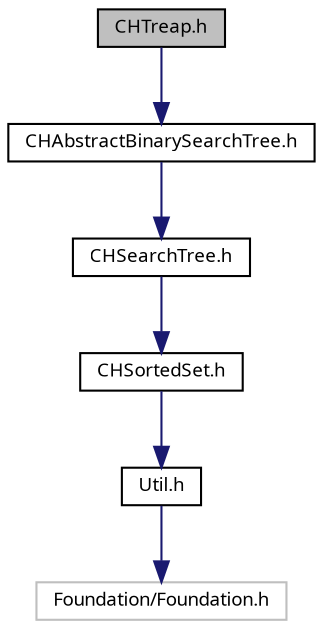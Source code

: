 digraph "CHTreap.h"
{
  bgcolor="transparent";
  edge [fontname="LucidaGrande",fontsize="9",labelfontname="LucidaGrande",labelfontsize="9"];
  node [fontname="LucidaGrande",fontsize="9",shape=record];
  Node1 [label="CHTreap.h",height=0.2,width=0.4,color="black", fillcolor="grey75", style="filled" fontcolor="black"];
  Node1 -> Node2 [color="midnightblue",fontsize="9",style="solid",fontname="LucidaGrande"];
  Node2 [label="CHAbstractBinarySearchTree.h",height=0.2,width=0.4,color="black",URL="$_c_h_abstract_binary_search_tree_8h.html",tooltip="An abstract CHSearchTree implementation with many default method implementations."];
  Node2 -> Node3 [color="midnightblue",fontsize="9",style="solid",fontname="LucidaGrande"];
  Node3 [label="CHSearchTree.h",height=0.2,width=0.4,color="black",URL="$_c_h_search_tree_8h.html",tooltip="A protocol which specifes an interface for N-ary search trees."];
  Node3 -> Node4 [color="midnightblue",fontsize="9",style="solid",fontname="LucidaGrande"];
  Node4 [label="CHSortedSet.h",height=0.2,width=0.4,color="black",URL="$_c_h_sorted_set_8h.html",tooltip="A protocol which specifes an interface for sorted sets."];
  Node4 -> Node5 [color="midnightblue",fontsize="9",style="solid",fontname="LucidaGrande"];
  Node5 [label="Util.h",height=0.2,width=0.4,color="black",URL="$_util_8h.html",tooltip="A group of utility C functions for simplifying common exceptions and logging."];
  Node5 -> Node6 [color="midnightblue",fontsize="9",style="solid",fontname="LucidaGrande"];
  Node6 [label="Foundation/Foundation.h",height=0.2,width=0.4,color="grey75"];
}
